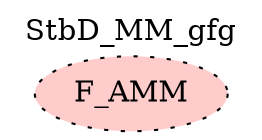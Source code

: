 digraph {graph[label=StbD_MM_gfg,labelloc=tl,labelfontsize=12];
"F_AMM"[shape=oval,fillcolor="#FFCCCC",style ="filled,dotted",label="F_AMM"];

}